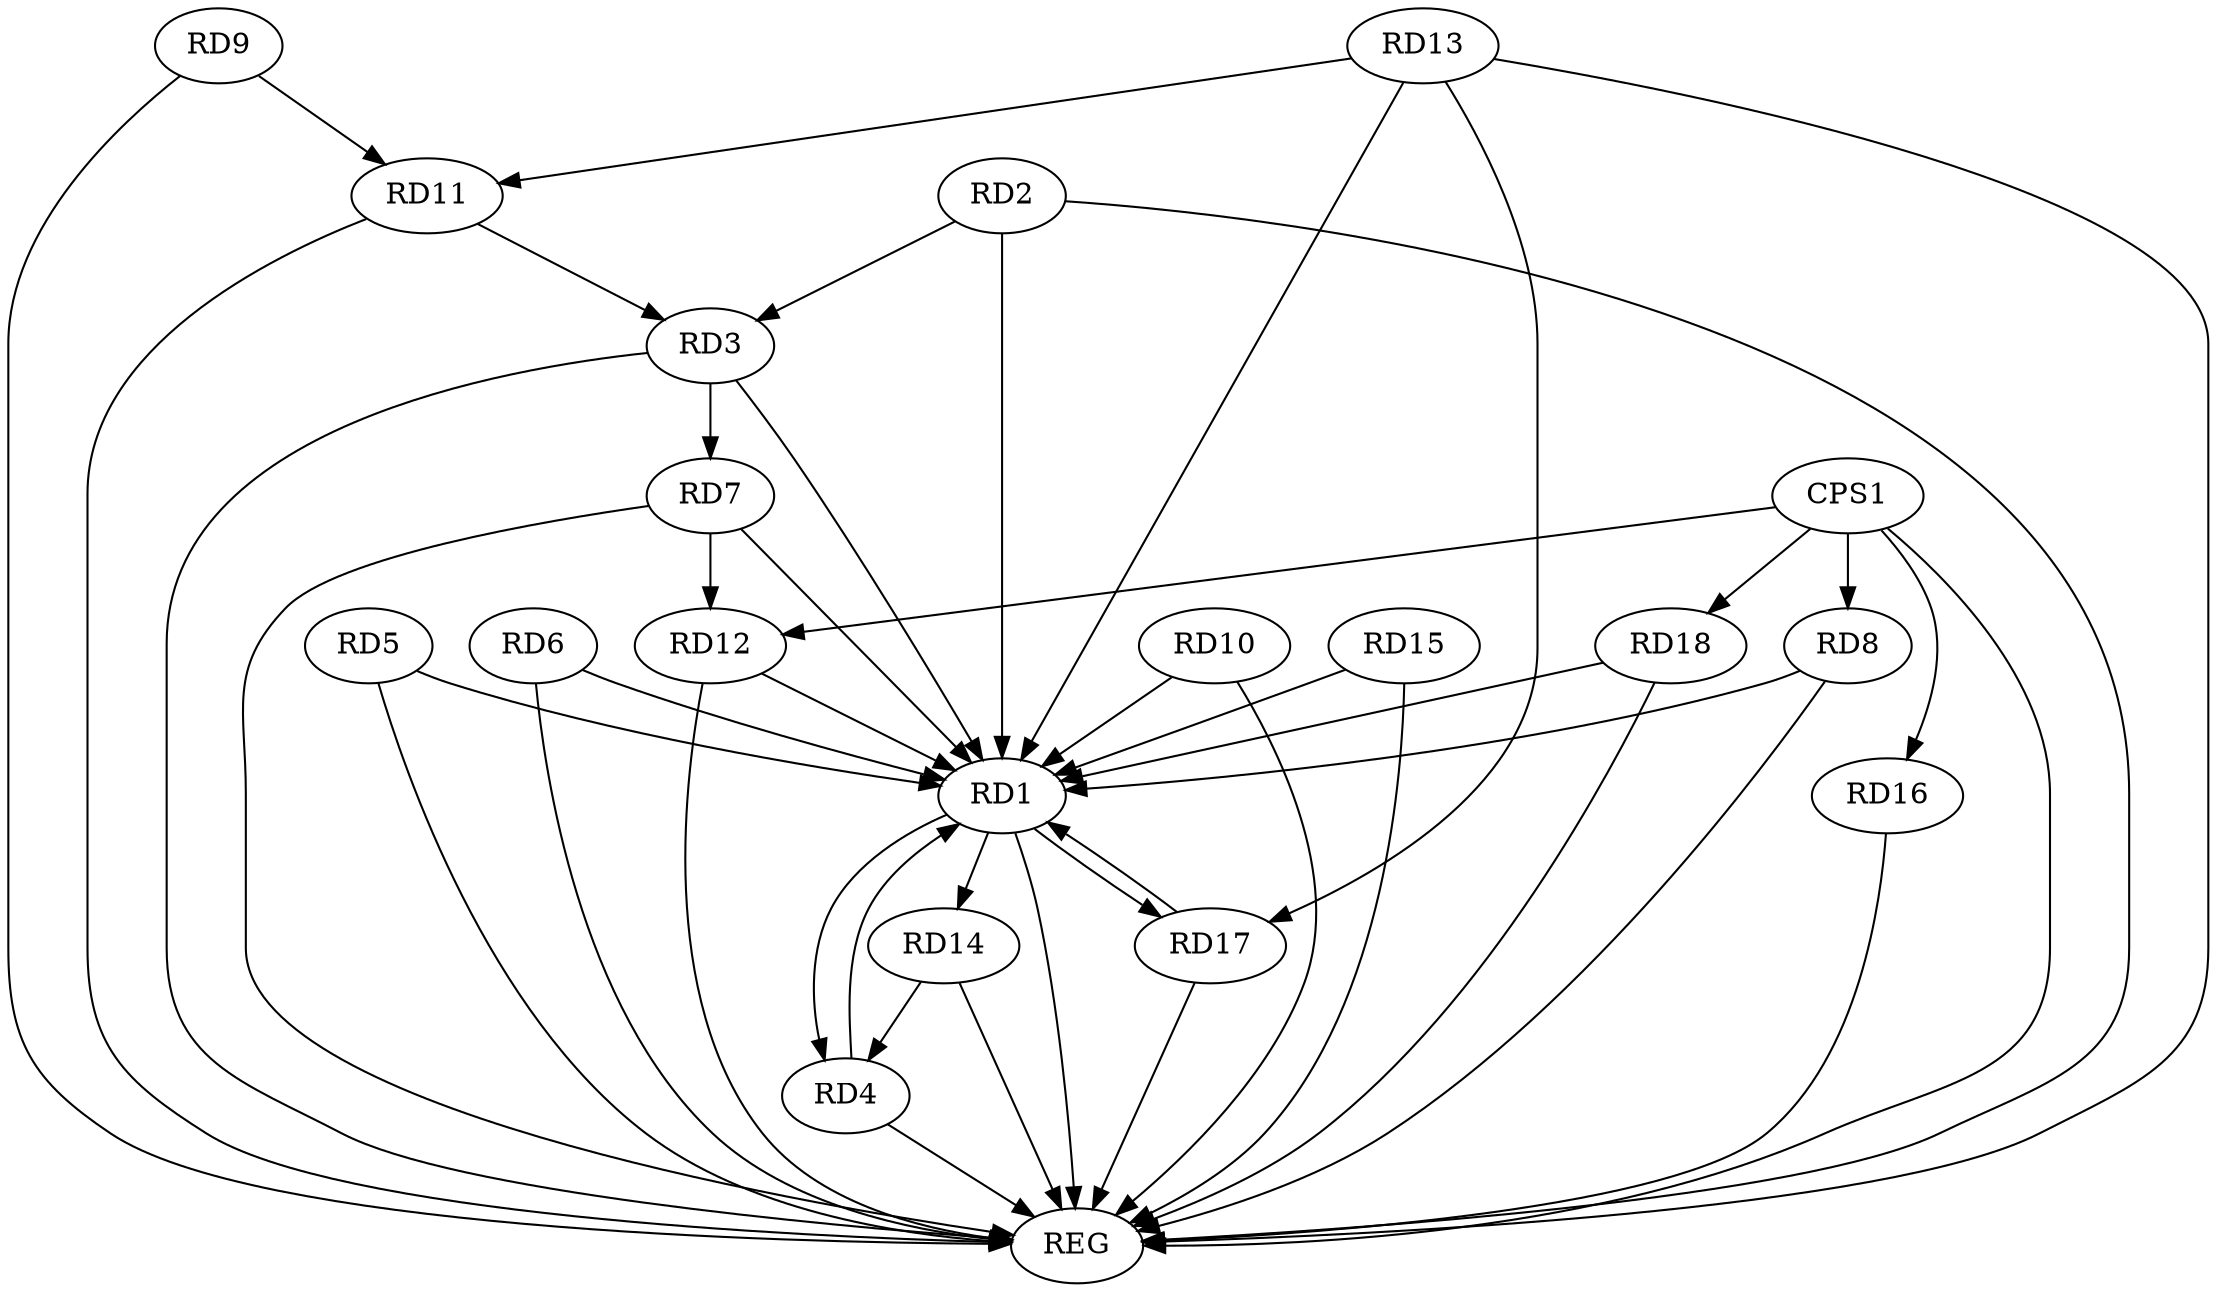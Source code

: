 strict digraph G {
  RD1 [ label="RD1" ];
  RD2 [ label="RD2" ];
  RD3 [ label="RD3" ];
  RD4 [ label="RD4" ];
  RD5 [ label="RD5" ];
  RD6 [ label="RD6" ];
  RD7 [ label="RD7" ];
  RD8 [ label="RD8" ];
  RD9 [ label="RD9" ];
  RD10 [ label="RD10" ];
  RD11 [ label="RD11" ];
  RD12 [ label="RD12" ];
  RD13 [ label="RD13" ];
  RD14 [ label="RD14" ];
  RD15 [ label="RD15" ];
  RD16 [ label="RD16" ];
  RD17 [ label="RD17" ];
  RD18 [ label="RD18" ];
  CPS1 [ label="CPS1" ];
  REG [ label="REG" ];
  RD1 -> RD4;
  RD7 -> RD1;
  RD10 -> RD1;
  RD13 -> RD1;
  RD1 -> RD14;
  RD15 -> RD1;
  RD1 -> RD17;
  RD2 -> RD3;
  RD3 -> RD7;
  RD11 -> RD3;
  RD14 -> RD4;
  RD7 -> RD12;
  RD9 -> RD11;
  RD13 -> RD11;
  RD13 -> RD17;
  CPS1 -> RD8;
  CPS1 -> RD12;
  CPS1 -> RD16;
  CPS1 -> RD18;
  RD1 -> REG;
  RD2 -> REG;
  RD3 -> REG;
  RD4 -> REG;
  RD5 -> REG;
  RD6 -> REG;
  RD7 -> REG;
  RD8 -> REG;
  RD9 -> REG;
  RD10 -> REG;
  RD11 -> REG;
  RD12 -> REG;
  RD13 -> REG;
  RD14 -> REG;
  RD15 -> REG;
  RD16 -> REG;
  RD17 -> REG;
  RD18 -> REG;
  CPS1 -> REG;
  RD18 -> RD1;
  RD5 -> RD1;
  RD8 -> RD1;
  RD4 -> RD1;
  RD6 -> RD1;
  RD3 -> RD1;
  RD17 -> RD1;
  RD12 -> RD1;
  RD2 -> RD1;
}
